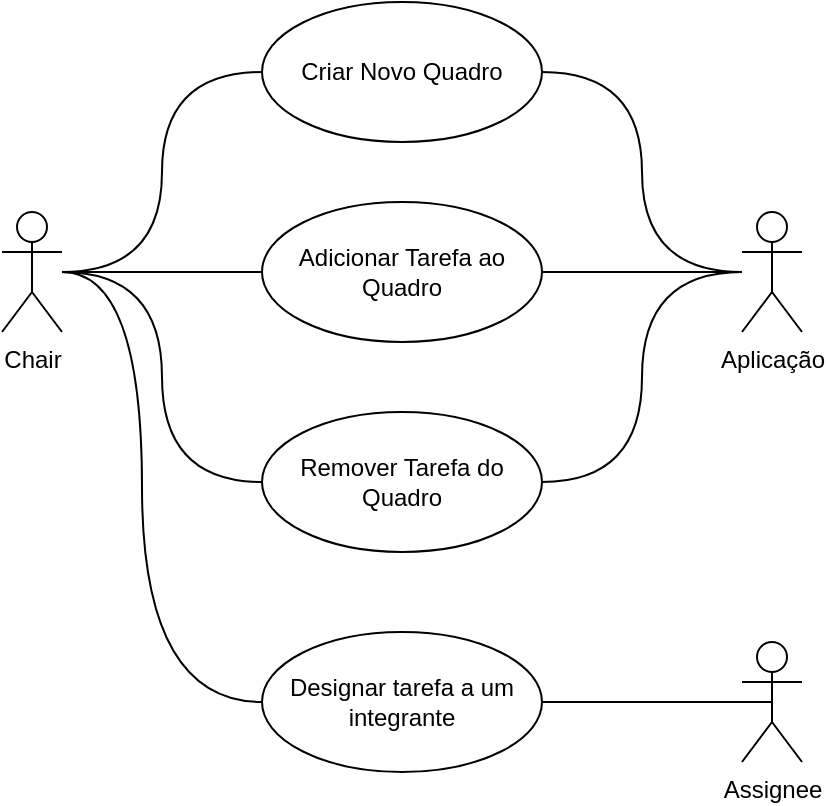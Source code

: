 <mxfile version="12.2.4" type="google" pages="1"><diagram id="nj5aR-AYWloDDLlYdvDC" name="Page-1"><mxGraphModel dx="1341" dy="762" grid="1" gridSize="10" guides="1" tooltips="1" connect="1" arrows="1" fold="1" page="1" pageScale="1" pageWidth="500" pageHeight="800" math="0" shadow="0"><root><mxCell id="0"/><mxCell id="1" parent="0"/><mxCell id="BfoJIphmotfzLRZNwTAs-20" style="edgeStyle=orthogonalEdgeStyle;curved=1;orthogonalLoop=1;jettySize=auto;html=1;entryX=0;entryY=0.5;entryDx=0;entryDy=0;endArrow=none;endFill=0;" edge="1" parent="1" source="BfoJIphmotfzLRZNwTAs-1" target="BfoJIphmotfzLRZNwTAs-7"><mxGeometry relative="1" as="geometry"/></mxCell><mxCell id="BfoJIphmotfzLRZNwTAs-21" style="edgeStyle=orthogonalEdgeStyle;curved=1;orthogonalLoop=1;jettySize=auto;html=1;entryX=0;entryY=0.5;entryDx=0;entryDy=0;endArrow=none;endFill=0;" edge="1" parent="1" source="BfoJIphmotfzLRZNwTAs-1" target="BfoJIphmotfzLRZNwTAs-9"><mxGeometry relative="1" as="geometry"/></mxCell><mxCell id="BfoJIphmotfzLRZNwTAs-22" style="edgeStyle=orthogonalEdgeStyle;curved=1;orthogonalLoop=1;jettySize=auto;html=1;entryX=0;entryY=0.5;entryDx=0;entryDy=0;endArrow=none;endFill=0;" edge="1" parent="1" source="BfoJIphmotfzLRZNwTAs-1" target="BfoJIphmotfzLRZNwTAs-10"><mxGeometry relative="1" as="geometry"/></mxCell><mxCell id="BfoJIphmotfzLRZNwTAs-23" style="edgeStyle=orthogonalEdgeStyle;curved=1;orthogonalLoop=1;jettySize=auto;html=1;entryX=0;entryY=0.5;entryDx=0;entryDy=0;endArrow=none;endFill=0;" edge="1" parent="1" source="BfoJIphmotfzLRZNwTAs-1" target="BfoJIphmotfzLRZNwTAs-8"><mxGeometry relative="1" as="geometry"><Array as="points"><mxPoint x="90" y="220"/><mxPoint x="90" y="435"/></Array></mxGeometry></mxCell><mxCell id="BfoJIphmotfzLRZNwTAs-1" value="Chair" style="shape=umlActor;verticalLabelPosition=bottom;labelBackgroundColor=#ffffff;verticalAlign=top;html=1;" vertex="1" parent="1"><mxGeometry x="20" y="190" width="30" height="60" as="geometry"/></mxCell><mxCell id="BfoJIphmotfzLRZNwTAs-7" value="Criar Novo Quadro" style="ellipse;whiteSpace=wrap;html=1;" vertex="1" parent="1"><mxGeometry x="150" y="85" width="140" height="70" as="geometry"/></mxCell><mxCell id="BfoJIphmotfzLRZNwTAs-16" style="edgeStyle=orthogonalEdgeStyle;orthogonalLoop=1;jettySize=auto;html=1;entryX=0.5;entryY=0.5;entryDx=0;entryDy=0;entryPerimeter=0;endArrow=none;endFill=0;curved=1;" edge="1" parent="1" source="BfoJIphmotfzLRZNwTAs-8" target="BfoJIphmotfzLRZNwTAs-12"><mxGeometry relative="1" as="geometry"/></mxCell><mxCell id="BfoJIphmotfzLRZNwTAs-8" value="Designar tarefa a um integrante" style="ellipse;whiteSpace=wrap;html=1;" vertex="1" parent="1"><mxGeometry x="150" y="400" width="140" height="70" as="geometry"/></mxCell><mxCell id="BfoJIphmotfzLRZNwTAs-9" value="Adicionar Tarefa ao Quadro" style="ellipse;whiteSpace=wrap;html=1;" vertex="1" parent="1"><mxGeometry x="150" y="185" width="140" height="70" as="geometry"/></mxCell><mxCell id="BfoJIphmotfzLRZNwTAs-10" value="Remover Tarefa do Quadro" style="ellipse;whiteSpace=wrap;html=1;" vertex="1" parent="1"><mxGeometry x="150" y="290" width="140" height="70" as="geometry"/></mxCell><mxCell id="BfoJIphmotfzLRZNwTAs-17" style="edgeStyle=orthogonalEdgeStyle;curved=1;orthogonalLoop=1;jettySize=auto;html=1;entryX=1;entryY=0.5;entryDx=0;entryDy=0;endArrow=none;endFill=0;" edge="1" parent="1" source="BfoJIphmotfzLRZNwTAs-11" target="BfoJIphmotfzLRZNwTAs-10"><mxGeometry relative="1" as="geometry"/></mxCell><mxCell id="BfoJIphmotfzLRZNwTAs-18" style="edgeStyle=orthogonalEdgeStyle;curved=1;orthogonalLoop=1;jettySize=auto;html=1;entryX=1;entryY=0.5;entryDx=0;entryDy=0;endArrow=none;endFill=0;" edge="1" parent="1" source="BfoJIphmotfzLRZNwTAs-11" target="BfoJIphmotfzLRZNwTAs-9"><mxGeometry relative="1" as="geometry"/></mxCell><mxCell id="BfoJIphmotfzLRZNwTAs-19" style="edgeStyle=orthogonalEdgeStyle;curved=1;orthogonalLoop=1;jettySize=auto;html=1;entryX=1;entryY=0.5;entryDx=0;entryDy=0;endArrow=none;endFill=0;" edge="1" parent="1" source="BfoJIphmotfzLRZNwTAs-11" target="BfoJIphmotfzLRZNwTAs-7"><mxGeometry relative="1" as="geometry"/></mxCell><mxCell id="BfoJIphmotfzLRZNwTAs-11" value="Aplicação" style="shape=umlActor;verticalLabelPosition=bottom;labelBackgroundColor=#ffffff;verticalAlign=top;html=1;" vertex="1" parent="1"><mxGeometry x="390" y="190" width="30" height="60" as="geometry"/></mxCell><mxCell id="BfoJIphmotfzLRZNwTAs-12" value="Assignee" style="shape=umlActor;verticalLabelPosition=bottom;labelBackgroundColor=#ffffff;verticalAlign=top;html=1;" vertex="1" parent="1"><mxGeometry x="390" y="405" width="30" height="60" as="geometry"/></mxCell></root></mxGraphModel></diagram></mxfile>